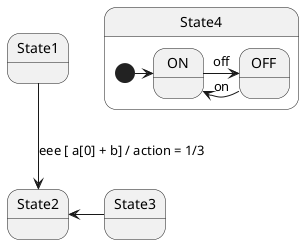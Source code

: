 @startuml
State1 --> State2 : eee [ a[0] + b] / action = 1/3
State2 <-- State3

state State4 {
  [*] -> ON
  ON -> OFF : off
  OFF -> ON : on
}

@enduml
